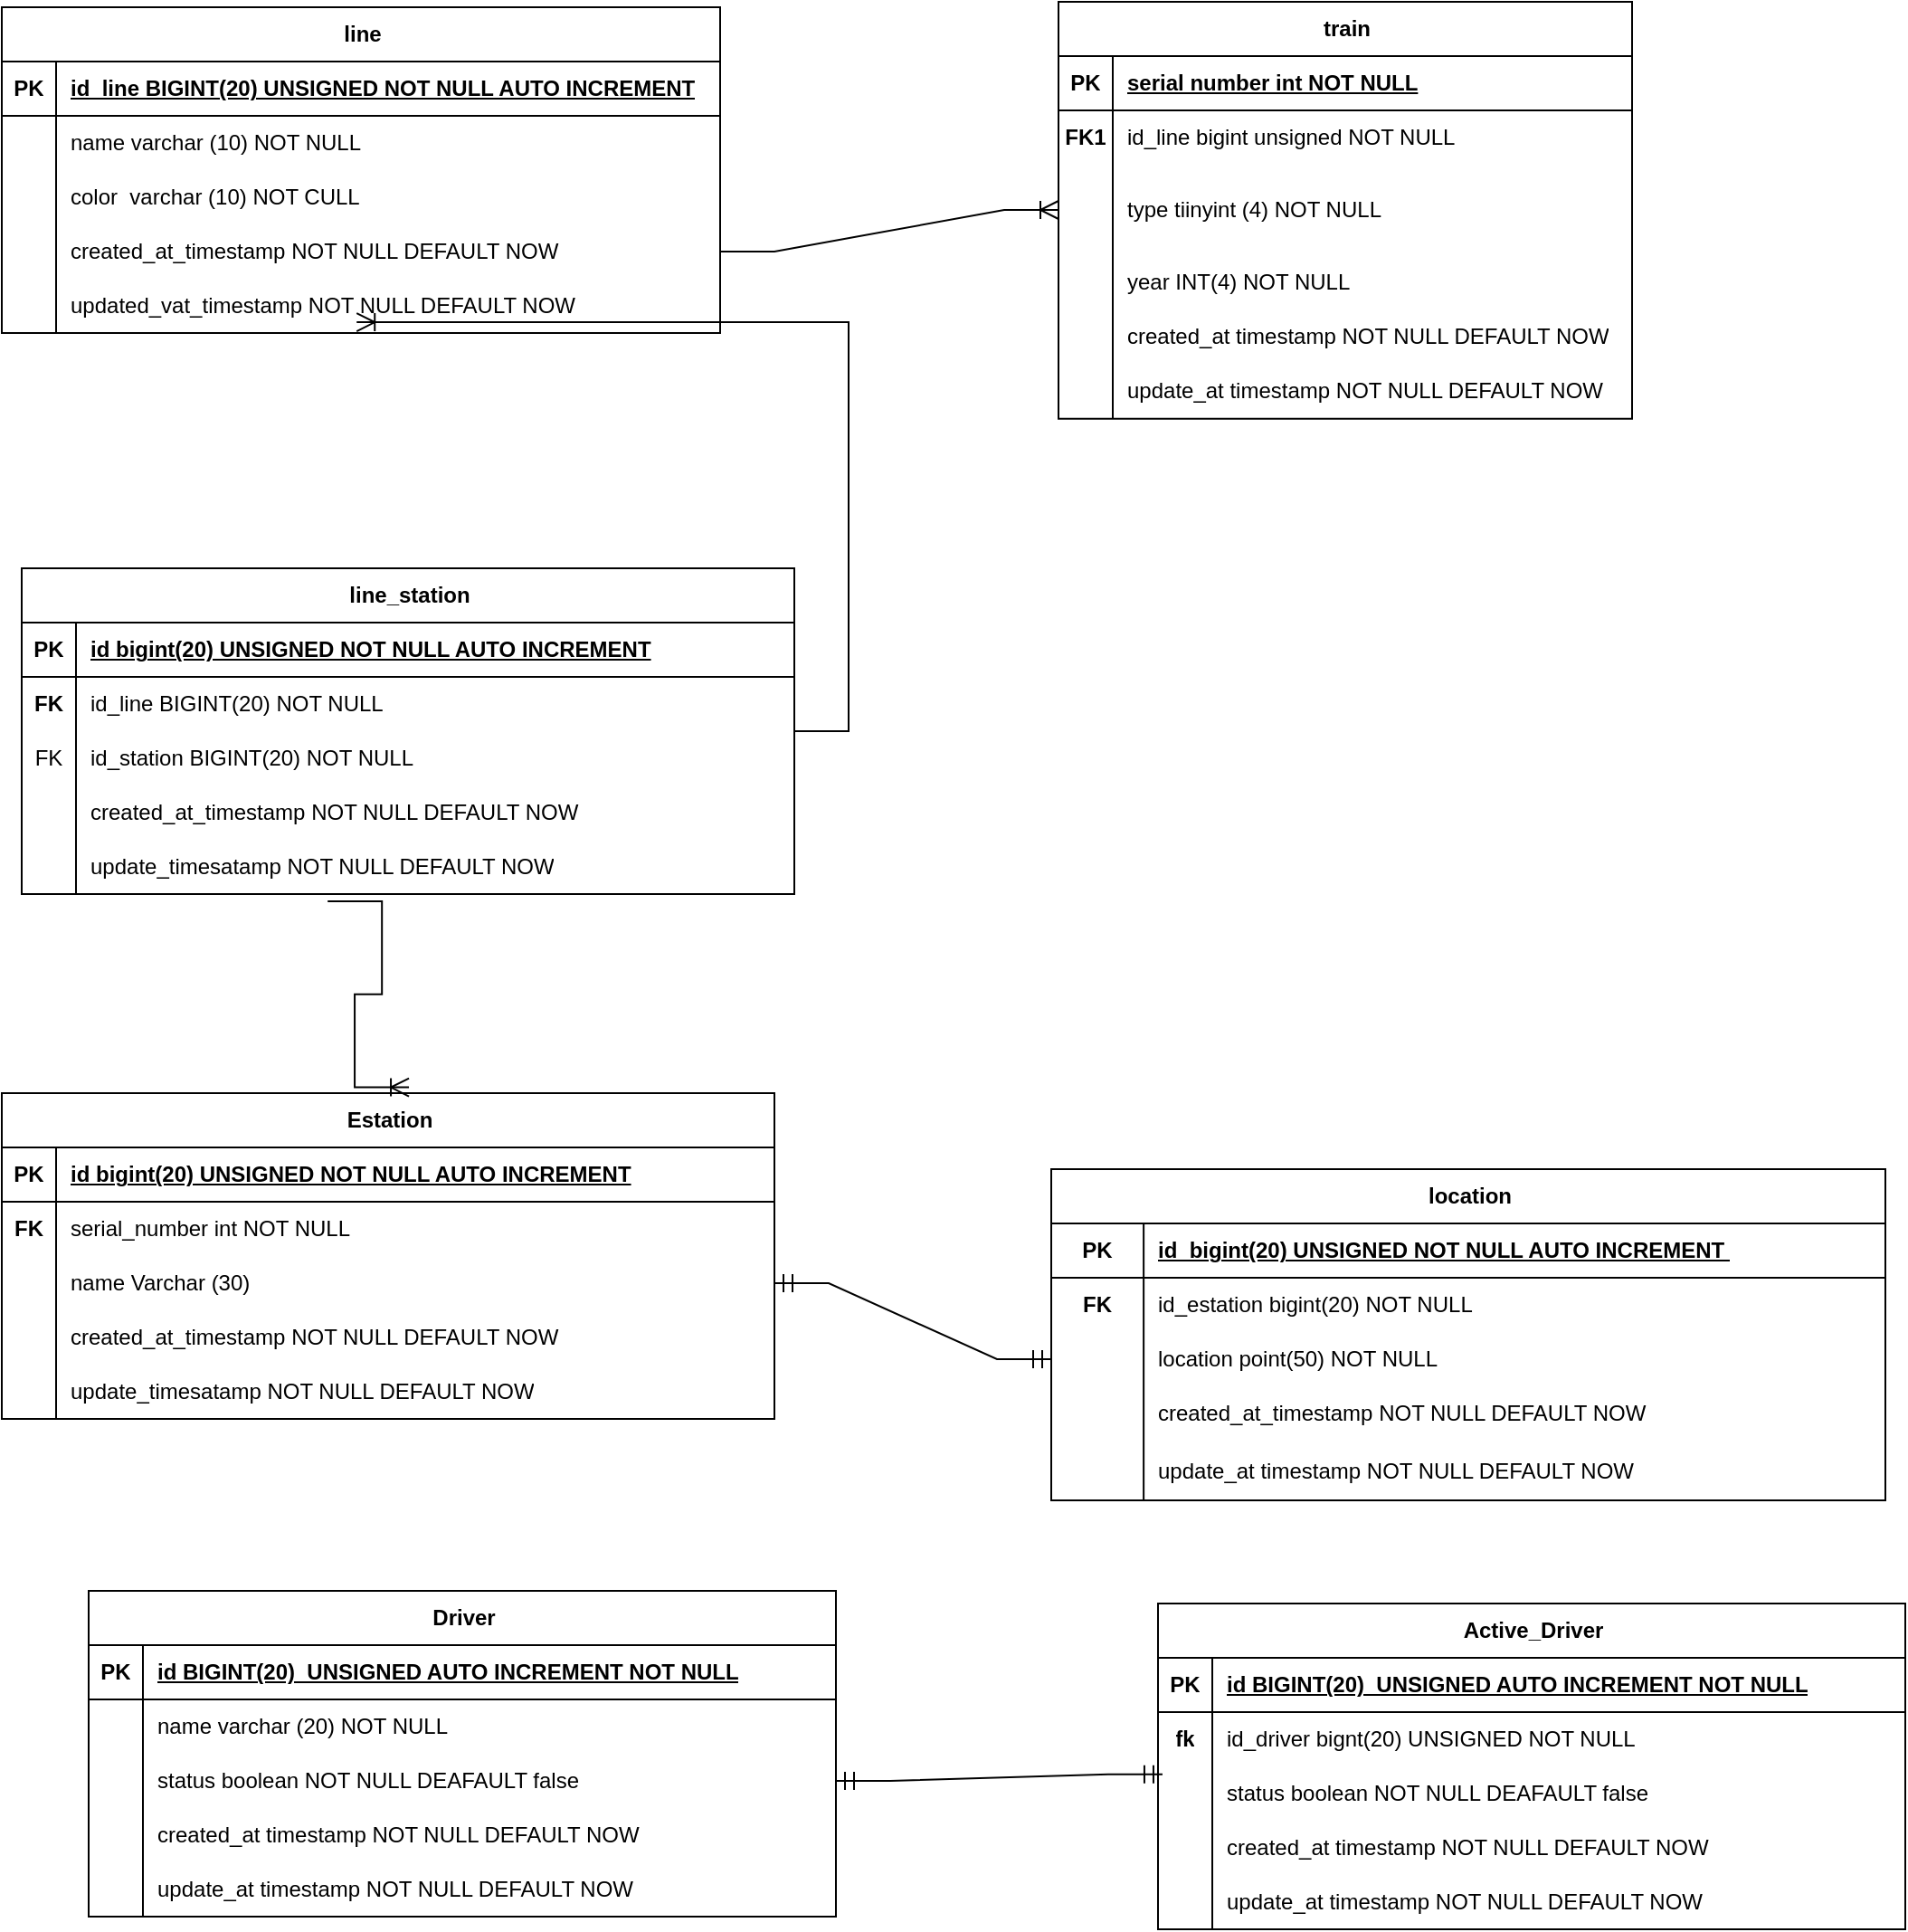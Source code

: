 <mxfile version="23.1.5" type="github">
  <diagram name="Página-1" id="3jNEKiQgSDVsvmGJVpc0">
    <mxGraphModel dx="3400" dy="2549" grid="1" gridSize="10" guides="1" tooltips="1" connect="1" arrows="1" fold="1" page="0" pageScale="1" pageWidth="827" pageHeight="1169" background="none" math="0" shadow="0">
      <root>
        <mxCell id="0" />
        <mxCell id="1" parent="0" />
        <mxCell id="H1KgDIxnZDD6dswt1tPE-1" value="line" style="shape=table;startSize=30;container=1;collapsible=1;childLayout=tableLayout;fixedRows=1;rowLines=0;fontStyle=1;align=center;resizeLast=1;html=1;" vertex="1" parent="1">
          <mxGeometry x="-271" y="-640" width="397" height="180" as="geometry" />
        </mxCell>
        <mxCell id="H1KgDIxnZDD6dswt1tPE-2" value="" style="shape=tableRow;horizontal=0;startSize=0;swimlaneHead=0;swimlaneBody=0;fillColor=none;collapsible=0;dropTarget=0;points=[[0,0.5],[1,0.5]];portConstraint=eastwest;top=0;left=0;right=0;bottom=1;" vertex="1" parent="H1KgDIxnZDD6dswt1tPE-1">
          <mxGeometry y="30" width="397" height="30" as="geometry" />
        </mxCell>
        <mxCell id="H1KgDIxnZDD6dswt1tPE-3" value="PK" style="shape=partialRectangle;connectable=0;fillColor=none;top=0;left=0;bottom=0;right=0;fontStyle=1;overflow=hidden;whiteSpace=wrap;html=1;" vertex="1" parent="H1KgDIxnZDD6dswt1tPE-2">
          <mxGeometry width="30" height="30" as="geometry">
            <mxRectangle width="30" height="30" as="alternateBounds" />
          </mxGeometry>
        </mxCell>
        <mxCell id="H1KgDIxnZDD6dswt1tPE-4" value="id_line BIGINT(20) UNSIGNED NOT NULL AUTO INCREMENT" style="shape=partialRectangle;connectable=0;fillColor=none;top=0;left=0;bottom=0;right=0;align=left;spacingLeft=6;fontStyle=5;overflow=hidden;whiteSpace=wrap;html=1;" vertex="1" parent="H1KgDIxnZDD6dswt1tPE-2">
          <mxGeometry x="30" width="367" height="30" as="geometry">
            <mxRectangle width="367" height="30" as="alternateBounds" />
          </mxGeometry>
        </mxCell>
        <mxCell id="H1KgDIxnZDD6dswt1tPE-5" value="" style="shape=tableRow;horizontal=0;startSize=0;swimlaneHead=0;swimlaneBody=0;fillColor=none;collapsible=0;dropTarget=0;points=[[0,0.5],[1,0.5]];portConstraint=eastwest;top=0;left=0;right=0;bottom=0;" vertex="1" parent="H1KgDIxnZDD6dswt1tPE-1">
          <mxGeometry y="60" width="397" height="30" as="geometry" />
        </mxCell>
        <mxCell id="H1KgDIxnZDD6dswt1tPE-6" value="" style="shape=partialRectangle;connectable=0;fillColor=none;top=0;left=0;bottom=0;right=0;editable=1;overflow=hidden;whiteSpace=wrap;html=1;" vertex="1" parent="H1KgDIxnZDD6dswt1tPE-5">
          <mxGeometry width="30" height="30" as="geometry">
            <mxRectangle width="30" height="30" as="alternateBounds" />
          </mxGeometry>
        </mxCell>
        <mxCell id="H1KgDIxnZDD6dswt1tPE-7" value="name varchar (10) NOT NULL" style="shape=partialRectangle;connectable=0;fillColor=none;top=0;left=0;bottom=0;right=0;align=left;spacingLeft=6;overflow=hidden;whiteSpace=wrap;html=1;" vertex="1" parent="H1KgDIxnZDD6dswt1tPE-5">
          <mxGeometry x="30" width="367" height="30" as="geometry">
            <mxRectangle width="367" height="30" as="alternateBounds" />
          </mxGeometry>
        </mxCell>
        <mxCell id="H1KgDIxnZDD6dswt1tPE-8" value="" style="shape=tableRow;horizontal=0;startSize=0;swimlaneHead=0;swimlaneBody=0;fillColor=none;collapsible=0;dropTarget=0;points=[[0,0.5],[1,0.5]];portConstraint=eastwest;top=0;left=0;right=0;bottom=0;" vertex="1" parent="H1KgDIxnZDD6dswt1tPE-1">
          <mxGeometry y="90" width="397" height="30" as="geometry" />
        </mxCell>
        <mxCell id="H1KgDIxnZDD6dswt1tPE-9" value="" style="shape=partialRectangle;connectable=0;fillColor=none;top=0;left=0;bottom=0;right=0;editable=1;overflow=hidden;whiteSpace=wrap;html=1;" vertex="1" parent="H1KgDIxnZDD6dswt1tPE-8">
          <mxGeometry width="30" height="30" as="geometry">
            <mxRectangle width="30" height="30" as="alternateBounds" />
          </mxGeometry>
        </mxCell>
        <mxCell id="H1KgDIxnZDD6dswt1tPE-10" value="color&amp;nbsp; varchar (10) NOT CULL" style="shape=partialRectangle;connectable=0;fillColor=none;top=0;left=0;bottom=0;right=0;align=left;spacingLeft=6;overflow=hidden;whiteSpace=wrap;html=1;" vertex="1" parent="H1KgDIxnZDD6dswt1tPE-8">
          <mxGeometry x="30" width="367" height="30" as="geometry">
            <mxRectangle width="367" height="30" as="alternateBounds" />
          </mxGeometry>
        </mxCell>
        <mxCell id="H1KgDIxnZDD6dswt1tPE-11" value="" style="shape=tableRow;horizontal=0;startSize=0;swimlaneHead=0;swimlaneBody=0;fillColor=none;collapsible=0;dropTarget=0;points=[[0,0.5],[1,0.5]];portConstraint=eastwest;top=0;left=0;right=0;bottom=0;" vertex="1" parent="H1KgDIxnZDD6dswt1tPE-1">
          <mxGeometry y="120" width="397" height="30" as="geometry" />
        </mxCell>
        <mxCell id="H1KgDIxnZDD6dswt1tPE-12" value="" style="shape=partialRectangle;connectable=0;fillColor=none;top=0;left=0;bottom=0;right=0;editable=1;overflow=hidden;whiteSpace=wrap;html=1;" vertex="1" parent="H1KgDIxnZDD6dswt1tPE-11">
          <mxGeometry width="30" height="30" as="geometry">
            <mxRectangle width="30" height="30" as="alternateBounds" />
          </mxGeometry>
        </mxCell>
        <mxCell id="H1KgDIxnZDD6dswt1tPE-13" value="created_at_timestamp NOT NULL DEFAULT NOW" style="shape=partialRectangle;connectable=0;fillColor=none;top=0;left=0;bottom=0;right=0;align=left;spacingLeft=6;overflow=hidden;whiteSpace=wrap;html=1;" vertex="1" parent="H1KgDIxnZDD6dswt1tPE-11">
          <mxGeometry x="30" width="367" height="30" as="geometry">
            <mxRectangle width="367" height="30" as="alternateBounds" />
          </mxGeometry>
        </mxCell>
        <mxCell id="H1KgDIxnZDD6dswt1tPE-63" value="" style="shape=tableRow;horizontal=0;startSize=0;swimlaneHead=0;swimlaneBody=0;fillColor=none;collapsible=0;dropTarget=0;points=[[0,0.5],[1,0.5]];portConstraint=eastwest;top=0;left=0;right=0;bottom=0;" vertex="1" parent="H1KgDIxnZDD6dswt1tPE-1">
          <mxGeometry y="150" width="397" height="30" as="geometry" />
        </mxCell>
        <mxCell id="H1KgDIxnZDD6dswt1tPE-64" value="" style="shape=partialRectangle;connectable=0;fillColor=none;top=0;left=0;bottom=0;right=0;editable=1;overflow=hidden;whiteSpace=wrap;html=1;" vertex="1" parent="H1KgDIxnZDD6dswt1tPE-63">
          <mxGeometry width="30" height="30" as="geometry">
            <mxRectangle width="30" height="30" as="alternateBounds" />
          </mxGeometry>
        </mxCell>
        <mxCell id="H1KgDIxnZDD6dswt1tPE-65" value="updated_vat_timestamp NOT NULL DEFAULT NOW" style="shape=partialRectangle;connectable=0;fillColor=none;top=0;left=0;bottom=0;right=0;align=left;spacingLeft=6;overflow=hidden;whiteSpace=wrap;html=1;" vertex="1" parent="H1KgDIxnZDD6dswt1tPE-63">
          <mxGeometry x="30" width="367" height="30" as="geometry">
            <mxRectangle width="367" height="30" as="alternateBounds" />
          </mxGeometry>
        </mxCell>
        <mxCell id="H1KgDIxnZDD6dswt1tPE-70" value="train" style="shape=table;startSize=30;container=1;collapsible=1;childLayout=tableLayout;fixedRows=1;rowLines=0;fontStyle=1;align=center;resizeLast=1;html=1;" vertex="1" parent="1">
          <mxGeometry x="313" y="-643" width="317" height="230.35" as="geometry" />
        </mxCell>
        <mxCell id="H1KgDIxnZDD6dswt1tPE-71" value="" style="shape=tableRow;horizontal=0;startSize=0;swimlaneHead=0;swimlaneBody=0;fillColor=none;collapsible=0;dropTarget=0;points=[[0,0.5],[1,0.5]];portConstraint=eastwest;top=0;left=0;right=0;bottom=1;" vertex="1" parent="H1KgDIxnZDD6dswt1tPE-70">
          <mxGeometry y="30" width="317" height="30" as="geometry" />
        </mxCell>
        <mxCell id="H1KgDIxnZDD6dswt1tPE-72" value="PK" style="shape=partialRectangle;connectable=0;fillColor=none;top=0;left=0;bottom=0;right=0;fontStyle=1;overflow=hidden;whiteSpace=wrap;html=1;" vertex="1" parent="H1KgDIxnZDD6dswt1tPE-71">
          <mxGeometry width="30" height="30" as="geometry">
            <mxRectangle width="30" height="30" as="alternateBounds" />
          </mxGeometry>
        </mxCell>
        <mxCell id="H1KgDIxnZDD6dswt1tPE-73" value="serial number int NOT NULL" style="shape=partialRectangle;connectable=0;fillColor=none;top=0;left=0;bottom=0;right=0;align=left;spacingLeft=6;fontStyle=5;overflow=hidden;whiteSpace=wrap;html=1;" vertex="1" parent="H1KgDIxnZDD6dswt1tPE-71">
          <mxGeometry x="30" width="287" height="30" as="geometry">
            <mxRectangle width="287" height="30" as="alternateBounds" />
          </mxGeometry>
        </mxCell>
        <mxCell id="H1KgDIxnZDD6dswt1tPE-74" value="" style="shape=tableRow;horizontal=0;startSize=0;swimlaneHead=0;swimlaneBody=0;fillColor=none;collapsible=0;dropTarget=0;points=[[0,0.5],[1,0.5]];portConstraint=eastwest;top=0;left=0;right=0;bottom=0;" vertex="1" parent="H1KgDIxnZDD6dswt1tPE-70">
          <mxGeometry y="60" width="317" height="30" as="geometry" />
        </mxCell>
        <mxCell id="H1KgDIxnZDD6dswt1tPE-75" value="&lt;b&gt;FK1&lt;/b&gt;" style="shape=partialRectangle;connectable=0;fillColor=none;top=0;left=0;bottom=0;right=0;editable=1;overflow=hidden;whiteSpace=wrap;html=1;" vertex="1" parent="H1KgDIxnZDD6dswt1tPE-74">
          <mxGeometry width="30" height="30" as="geometry">
            <mxRectangle width="30" height="30" as="alternateBounds" />
          </mxGeometry>
        </mxCell>
        <mxCell id="H1KgDIxnZDD6dswt1tPE-76" value="id_line bigint unsigned NOT NULL" style="shape=partialRectangle;connectable=0;fillColor=none;top=0;left=0;bottom=0;right=0;align=left;spacingLeft=6;overflow=hidden;whiteSpace=wrap;html=1;" vertex="1" parent="H1KgDIxnZDD6dswt1tPE-74">
          <mxGeometry x="30" width="287" height="30" as="geometry">
            <mxRectangle width="287" height="30" as="alternateBounds" />
          </mxGeometry>
        </mxCell>
        <mxCell id="H1KgDIxnZDD6dswt1tPE-77" value="" style="shape=tableRow;horizontal=0;startSize=0;swimlaneHead=0;swimlaneBody=0;fillColor=none;collapsible=0;dropTarget=0;points=[[0,0.5],[1,0.5]];portConstraint=eastwest;top=0;left=0;right=0;bottom=0;" vertex="1" parent="H1KgDIxnZDD6dswt1tPE-70">
          <mxGeometry y="90" width="317" height="50" as="geometry" />
        </mxCell>
        <mxCell id="H1KgDIxnZDD6dswt1tPE-78" value="" style="shape=partialRectangle;connectable=0;fillColor=none;top=0;left=0;bottom=0;right=0;editable=1;overflow=hidden;whiteSpace=wrap;html=1;" vertex="1" parent="H1KgDIxnZDD6dswt1tPE-77">
          <mxGeometry width="30" height="50" as="geometry">
            <mxRectangle width="30" height="50" as="alternateBounds" />
          </mxGeometry>
        </mxCell>
        <mxCell id="H1KgDIxnZDD6dswt1tPE-79" value="type tiinyint (4) NOT NULL" style="shape=partialRectangle;connectable=0;fillColor=none;top=0;left=0;bottom=0;right=0;align=left;spacingLeft=6;overflow=hidden;whiteSpace=wrap;html=1;" vertex="1" parent="H1KgDIxnZDD6dswt1tPE-77">
          <mxGeometry x="30" width="287" height="50" as="geometry">
            <mxRectangle width="287" height="50" as="alternateBounds" />
          </mxGeometry>
        </mxCell>
        <mxCell id="H1KgDIxnZDD6dswt1tPE-80" value="" style="shape=tableRow;horizontal=0;startSize=0;swimlaneHead=0;swimlaneBody=0;fillColor=none;collapsible=0;dropTarget=0;points=[[0,0.5],[1,0.5]];portConstraint=eastwest;top=0;left=0;right=0;bottom=0;" vertex="1" parent="H1KgDIxnZDD6dswt1tPE-70">
          <mxGeometry y="140" width="317" height="30" as="geometry" />
        </mxCell>
        <mxCell id="H1KgDIxnZDD6dswt1tPE-81" value="" style="shape=partialRectangle;connectable=0;fillColor=none;top=0;left=0;bottom=0;right=0;editable=1;overflow=hidden;whiteSpace=wrap;html=1;" vertex="1" parent="H1KgDIxnZDD6dswt1tPE-80">
          <mxGeometry width="30" height="30" as="geometry">
            <mxRectangle width="30" height="30" as="alternateBounds" />
          </mxGeometry>
        </mxCell>
        <mxCell id="H1KgDIxnZDD6dswt1tPE-82" value="year INT(4) NOT NULL" style="shape=partialRectangle;connectable=0;fillColor=none;top=0;left=0;bottom=0;right=0;align=left;spacingLeft=6;overflow=hidden;whiteSpace=wrap;html=1;" vertex="1" parent="H1KgDIxnZDD6dswt1tPE-80">
          <mxGeometry x="30" width="287" height="30" as="geometry">
            <mxRectangle width="287" height="30" as="alternateBounds" />
          </mxGeometry>
        </mxCell>
        <mxCell id="H1KgDIxnZDD6dswt1tPE-85" value="" style="shape=tableRow;horizontal=0;startSize=0;swimlaneHead=0;swimlaneBody=0;fillColor=none;collapsible=0;dropTarget=0;points=[[0,0.5],[1,0.5]];portConstraint=eastwest;top=0;left=0;right=0;bottom=0;" vertex="1" parent="H1KgDIxnZDD6dswt1tPE-70">
          <mxGeometry y="170" width="317" height="30" as="geometry" />
        </mxCell>
        <mxCell id="H1KgDIxnZDD6dswt1tPE-86" value="" style="shape=partialRectangle;connectable=0;fillColor=none;top=0;left=0;bottom=0;right=0;editable=1;overflow=hidden;whiteSpace=wrap;html=1;" vertex="1" parent="H1KgDIxnZDD6dswt1tPE-85">
          <mxGeometry width="30" height="30" as="geometry">
            <mxRectangle width="30" height="30" as="alternateBounds" />
          </mxGeometry>
        </mxCell>
        <mxCell id="H1KgDIxnZDD6dswt1tPE-87" value="created_at timestamp NOT NULL DEFAULT NOW" style="shape=partialRectangle;connectable=0;fillColor=none;top=0;left=0;bottom=0;right=0;align=left;spacingLeft=6;overflow=hidden;whiteSpace=wrap;html=1;" vertex="1" parent="H1KgDIxnZDD6dswt1tPE-85">
          <mxGeometry x="30" width="287" height="30" as="geometry">
            <mxRectangle width="287" height="30" as="alternateBounds" />
          </mxGeometry>
        </mxCell>
        <mxCell id="H1KgDIxnZDD6dswt1tPE-88" value="" style="shape=tableRow;horizontal=0;startSize=0;swimlaneHead=0;swimlaneBody=0;fillColor=none;collapsible=0;dropTarget=0;points=[[0,0.5],[1,0.5]];portConstraint=eastwest;top=0;left=0;right=0;bottom=0;" vertex="1" parent="H1KgDIxnZDD6dswt1tPE-70">
          <mxGeometry y="200" width="317" height="30" as="geometry" />
        </mxCell>
        <mxCell id="H1KgDIxnZDD6dswt1tPE-89" value="" style="shape=partialRectangle;connectable=0;fillColor=none;top=0;left=0;bottom=0;right=0;editable=1;overflow=hidden;whiteSpace=wrap;html=1;" vertex="1" parent="H1KgDIxnZDD6dswt1tPE-88">
          <mxGeometry width="30" height="30" as="geometry">
            <mxRectangle width="30" height="30" as="alternateBounds" />
          </mxGeometry>
        </mxCell>
        <mxCell id="H1KgDIxnZDD6dswt1tPE-90" value="update_at timestamp NOT NULL DEFAULT NOW" style="shape=partialRectangle;connectable=0;fillColor=none;top=0;left=0;bottom=0;right=0;align=left;spacingLeft=6;overflow=hidden;whiteSpace=wrap;html=1;" vertex="1" parent="H1KgDIxnZDD6dswt1tPE-88">
          <mxGeometry x="30" width="287" height="30" as="geometry">
            <mxRectangle width="287" height="30" as="alternateBounds" />
          </mxGeometry>
        </mxCell>
        <mxCell id="H1KgDIxnZDD6dswt1tPE-91" value="Estation" style="shape=table;startSize=30;container=1;collapsible=1;childLayout=tableLayout;fixedRows=1;rowLines=0;fontStyle=1;align=center;resizeLast=1;html=1;" vertex="1" parent="1">
          <mxGeometry x="-271" y="-40" width="427" height="180" as="geometry" />
        </mxCell>
        <mxCell id="H1KgDIxnZDD6dswt1tPE-92" value="" style="shape=tableRow;horizontal=0;startSize=0;swimlaneHead=0;swimlaneBody=0;fillColor=none;collapsible=0;dropTarget=0;points=[[0,0.5],[1,0.5]];portConstraint=eastwest;top=0;left=0;right=0;bottom=1;" vertex="1" parent="H1KgDIxnZDD6dswt1tPE-91">
          <mxGeometry y="30" width="427" height="30" as="geometry" />
        </mxCell>
        <mxCell id="H1KgDIxnZDD6dswt1tPE-93" value="PK" style="shape=partialRectangle;connectable=0;fillColor=none;top=0;left=0;bottom=0;right=0;fontStyle=1;overflow=hidden;whiteSpace=wrap;html=1;" vertex="1" parent="H1KgDIxnZDD6dswt1tPE-92">
          <mxGeometry width="30" height="30" as="geometry">
            <mxRectangle width="30" height="30" as="alternateBounds" />
          </mxGeometry>
        </mxCell>
        <mxCell id="H1KgDIxnZDD6dswt1tPE-94" value="id bigint(20) UNSIGNED NOT NULL AUTO INCREMENT" style="shape=partialRectangle;connectable=0;fillColor=none;top=0;left=0;bottom=0;right=0;align=left;spacingLeft=6;fontStyle=5;overflow=hidden;whiteSpace=wrap;html=1;" vertex="1" parent="H1KgDIxnZDD6dswt1tPE-92">
          <mxGeometry x="30" width="397" height="30" as="geometry">
            <mxRectangle width="397" height="30" as="alternateBounds" />
          </mxGeometry>
        </mxCell>
        <mxCell id="H1KgDIxnZDD6dswt1tPE-95" value="" style="shape=tableRow;horizontal=0;startSize=0;swimlaneHead=0;swimlaneBody=0;fillColor=none;collapsible=0;dropTarget=0;points=[[0,0.5],[1,0.5]];portConstraint=eastwest;top=0;left=0;right=0;bottom=0;" vertex="1" parent="H1KgDIxnZDD6dswt1tPE-91">
          <mxGeometry y="60" width="427" height="30" as="geometry" />
        </mxCell>
        <mxCell id="H1KgDIxnZDD6dswt1tPE-96" value="&lt;b&gt;FK&lt;/b&gt;" style="shape=partialRectangle;connectable=0;fillColor=none;top=0;left=0;bottom=0;right=0;editable=1;overflow=hidden;whiteSpace=wrap;html=1;" vertex="1" parent="H1KgDIxnZDD6dswt1tPE-95">
          <mxGeometry width="30" height="30" as="geometry">
            <mxRectangle width="30" height="30" as="alternateBounds" />
          </mxGeometry>
        </mxCell>
        <mxCell id="H1KgDIxnZDD6dswt1tPE-97" value="serial_number int NOT NULL" style="shape=partialRectangle;connectable=0;fillColor=none;top=0;left=0;bottom=0;right=0;align=left;spacingLeft=6;overflow=hidden;whiteSpace=wrap;html=1;" vertex="1" parent="H1KgDIxnZDD6dswt1tPE-95">
          <mxGeometry x="30" width="397" height="30" as="geometry">
            <mxRectangle width="397" height="30" as="alternateBounds" />
          </mxGeometry>
        </mxCell>
        <mxCell id="H1KgDIxnZDD6dswt1tPE-133" value="" style="shape=tableRow;horizontal=0;startSize=0;swimlaneHead=0;swimlaneBody=0;fillColor=none;collapsible=0;dropTarget=0;points=[[0,0.5],[1,0.5]];portConstraint=eastwest;top=0;left=0;right=0;bottom=0;" vertex="1" parent="H1KgDIxnZDD6dswt1tPE-91">
          <mxGeometry y="90" width="427" height="30" as="geometry" />
        </mxCell>
        <mxCell id="H1KgDIxnZDD6dswt1tPE-134" value="" style="shape=partialRectangle;connectable=0;fillColor=none;top=0;left=0;bottom=0;right=0;editable=1;overflow=hidden;whiteSpace=wrap;html=1;" vertex="1" parent="H1KgDIxnZDD6dswt1tPE-133">
          <mxGeometry width="30" height="30" as="geometry">
            <mxRectangle width="30" height="30" as="alternateBounds" />
          </mxGeometry>
        </mxCell>
        <mxCell id="H1KgDIxnZDD6dswt1tPE-135" value="name Varchar (30)" style="shape=partialRectangle;connectable=0;fillColor=none;top=0;left=0;bottom=0;right=0;align=left;spacingLeft=6;overflow=hidden;whiteSpace=wrap;html=1;" vertex="1" parent="H1KgDIxnZDD6dswt1tPE-133">
          <mxGeometry x="30" width="397" height="30" as="geometry">
            <mxRectangle width="397" height="30" as="alternateBounds" />
          </mxGeometry>
        </mxCell>
        <mxCell id="H1KgDIxnZDD6dswt1tPE-98" value="" style="shape=tableRow;horizontal=0;startSize=0;swimlaneHead=0;swimlaneBody=0;fillColor=none;collapsible=0;dropTarget=0;points=[[0,0.5],[1,0.5]];portConstraint=eastwest;top=0;left=0;right=0;bottom=0;" vertex="1" parent="H1KgDIxnZDD6dswt1tPE-91">
          <mxGeometry y="120" width="427" height="30" as="geometry" />
        </mxCell>
        <mxCell id="H1KgDIxnZDD6dswt1tPE-99" value="" style="shape=partialRectangle;connectable=0;fillColor=none;top=0;left=0;bottom=0;right=0;editable=1;overflow=hidden;whiteSpace=wrap;html=1;" vertex="1" parent="H1KgDIxnZDD6dswt1tPE-98">
          <mxGeometry width="30" height="30" as="geometry">
            <mxRectangle width="30" height="30" as="alternateBounds" />
          </mxGeometry>
        </mxCell>
        <mxCell id="H1KgDIxnZDD6dswt1tPE-100" value="created_at_timestamp NOT NULL DEFAULT NOW&amp;nbsp;" style="shape=partialRectangle;connectable=0;fillColor=none;top=0;left=0;bottom=0;right=0;align=left;spacingLeft=6;overflow=hidden;whiteSpace=wrap;html=1;" vertex="1" parent="H1KgDIxnZDD6dswt1tPE-98">
          <mxGeometry x="30" width="397" height="30" as="geometry">
            <mxRectangle width="397" height="30" as="alternateBounds" />
          </mxGeometry>
        </mxCell>
        <mxCell id="H1KgDIxnZDD6dswt1tPE-101" value="" style="shape=tableRow;horizontal=0;startSize=0;swimlaneHead=0;swimlaneBody=0;fillColor=none;collapsible=0;dropTarget=0;points=[[0,0.5],[1,0.5]];portConstraint=eastwest;top=0;left=0;right=0;bottom=0;" vertex="1" parent="H1KgDIxnZDD6dswt1tPE-91">
          <mxGeometry y="150" width="427" height="30" as="geometry" />
        </mxCell>
        <mxCell id="H1KgDIxnZDD6dswt1tPE-102" value="" style="shape=partialRectangle;connectable=0;fillColor=none;top=0;left=0;bottom=0;right=0;editable=1;overflow=hidden;whiteSpace=wrap;html=1;" vertex="1" parent="H1KgDIxnZDD6dswt1tPE-101">
          <mxGeometry width="30" height="30" as="geometry">
            <mxRectangle width="30" height="30" as="alternateBounds" />
          </mxGeometry>
        </mxCell>
        <mxCell id="H1KgDIxnZDD6dswt1tPE-103" value="update_timesatamp NOT NULL DEFAULT NOW" style="shape=partialRectangle;connectable=0;fillColor=none;top=0;left=0;bottom=0;right=0;align=left;spacingLeft=6;overflow=hidden;whiteSpace=wrap;html=1;" vertex="1" parent="H1KgDIxnZDD6dswt1tPE-101">
          <mxGeometry x="30" width="397" height="30" as="geometry">
            <mxRectangle width="397" height="30" as="alternateBounds" />
          </mxGeometry>
        </mxCell>
        <mxCell id="H1KgDIxnZDD6dswt1tPE-104" value="location" style="shape=table;startSize=30;container=1;collapsible=1;childLayout=tableLayout;fixedRows=1;rowLines=0;fontStyle=1;align=center;resizeLast=1;html=1;" vertex="1" parent="1">
          <mxGeometry x="309" y="2" width="461" height="183" as="geometry" />
        </mxCell>
        <mxCell id="H1KgDIxnZDD6dswt1tPE-105" value="" style="shape=tableRow;horizontal=0;startSize=0;swimlaneHead=0;swimlaneBody=0;fillColor=none;collapsible=0;dropTarget=0;points=[[0,0.5],[1,0.5]];portConstraint=eastwest;top=0;left=0;right=0;bottom=1;" vertex="1" parent="H1KgDIxnZDD6dswt1tPE-104">
          <mxGeometry y="30" width="461" height="30" as="geometry" />
        </mxCell>
        <mxCell id="H1KgDIxnZDD6dswt1tPE-106" value="PK" style="shape=partialRectangle;connectable=0;fillColor=none;top=0;left=0;bottom=0;right=0;fontStyle=1;overflow=hidden;whiteSpace=wrap;html=1;" vertex="1" parent="H1KgDIxnZDD6dswt1tPE-105">
          <mxGeometry width="51.061" height="30" as="geometry">
            <mxRectangle width="51.061" height="30" as="alternateBounds" />
          </mxGeometry>
        </mxCell>
        <mxCell id="H1KgDIxnZDD6dswt1tPE-107" value="id&amp;nbsp; bigint(20) UNSIGNED NOT NULL AUTO INCREMENT&amp;nbsp;" style="shape=partialRectangle;connectable=0;fillColor=none;top=0;left=0;bottom=0;right=0;align=left;spacingLeft=6;fontStyle=5;overflow=hidden;whiteSpace=wrap;html=1;" vertex="1" parent="H1KgDIxnZDD6dswt1tPE-105">
          <mxGeometry x="51.061" width="409.939" height="30" as="geometry">
            <mxRectangle width="409.939" height="30" as="alternateBounds" />
          </mxGeometry>
        </mxCell>
        <mxCell id="H1KgDIxnZDD6dswt1tPE-108" value="" style="shape=tableRow;horizontal=0;startSize=0;swimlaneHead=0;swimlaneBody=0;fillColor=none;collapsible=0;dropTarget=0;points=[[0,0.5],[1,0.5]];portConstraint=eastwest;top=0;left=0;right=0;bottom=0;" vertex="1" parent="H1KgDIxnZDD6dswt1tPE-104">
          <mxGeometry y="60" width="461" height="30" as="geometry" />
        </mxCell>
        <mxCell id="H1KgDIxnZDD6dswt1tPE-109" value="&lt;b&gt;FK&lt;/b&gt;" style="shape=partialRectangle;connectable=0;fillColor=none;top=0;left=0;bottom=0;right=0;editable=1;overflow=hidden;whiteSpace=wrap;html=1;" vertex="1" parent="H1KgDIxnZDD6dswt1tPE-108">
          <mxGeometry width="51.061" height="30" as="geometry">
            <mxRectangle width="51.061" height="30" as="alternateBounds" />
          </mxGeometry>
        </mxCell>
        <mxCell id="H1KgDIxnZDD6dswt1tPE-110" value="id_estation bigint(20) NOT NULL&amp;nbsp;" style="shape=partialRectangle;connectable=0;fillColor=none;top=0;left=0;bottom=0;right=0;align=left;spacingLeft=6;overflow=hidden;whiteSpace=wrap;html=1;" vertex="1" parent="H1KgDIxnZDD6dswt1tPE-108">
          <mxGeometry x="51.061" width="409.939" height="30" as="geometry">
            <mxRectangle width="409.939" height="30" as="alternateBounds" />
          </mxGeometry>
        </mxCell>
        <mxCell id="H1KgDIxnZDD6dswt1tPE-111" value="" style="shape=tableRow;horizontal=0;startSize=0;swimlaneHead=0;swimlaneBody=0;fillColor=none;collapsible=0;dropTarget=0;points=[[0,0.5],[1,0.5]];portConstraint=eastwest;top=0;left=0;right=0;bottom=0;" vertex="1" parent="H1KgDIxnZDD6dswt1tPE-104">
          <mxGeometry y="90" width="461" height="30" as="geometry" />
        </mxCell>
        <mxCell id="H1KgDIxnZDD6dswt1tPE-112" value="" style="shape=partialRectangle;connectable=0;fillColor=none;top=0;left=0;bottom=0;right=0;editable=1;overflow=hidden;whiteSpace=wrap;html=1;" vertex="1" parent="H1KgDIxnZDD6dswt1tPE-111">
          <mxGeometry width="51.061" height="30" as="geometry">
            <mxRectangle width="51.061" height="30" as="alternateBounds" />
          </mxGeometry>
        </mxCell>
        <mxCell id="H1KgDIxnZDD6dswt1tPE-113" value="location point(50) NOT NULL" style="shape=partialRectangle;connectable=0;fillColor=none;top=0;left=0;bottom=0;right=0;align=left;spacingLeft=6;overflow=hidden;whiteSpace=wrap;html=1;" vertex="1" parent="H1KgDIxnZDD6dswt1tPE-111">
          <mxGeometry x="51.061" width="409.939" height="30" as="geometry">
            <mxRectangle width="409.939" height="30" as="alternateBounds" />
          </mxGeometry>
        </mxCell>
        <mxCell id="H1KgDIxnZDD6dswt1tPE-114" value="" style="shape=tableRow;horizontal=0;startSize=0;swimlaneHead=0;swimlaneBody=0;fillColor=none;collapsible=0;dropTarget=0;points=[[0,0.5],[1,0.5]];portConstraint=eastwest;top=0;left=0;right=0;bottom=0;" vertex="1" parent="H1KgDIxnZDD6dswt1tPE-104">
          <mxGeometry y="120" width="461" height="30" as="geometry" />
        </mxCell>
        <mxCell id="H1KgDIxnZDD6dswt1tPE-115" value="" style="shape=partialRectangle;connectable=0;fillColor=none;top=0;left=0;bottom=0;right=0;editable=1;overflow=hidden;whiteSpace=wrap;html=1;" vertex="1" parent="H1KgDIxnZDD6dswt1tPE-114">
          <mxGeometry width="51.061" height="30" as="geometry">
            <mxRectangle width="51.061" height="30" as="alternateBounds" />
          </mxGeometry>
        </mxCell>
        <mxCell id="H1KgDIxnZDD6dswt1tPE-116" value="created_at_timestamp NOT NULL DEFAULT NOW&amp;nbsp;" style="shape=partialRectangle;connectable=0;fillColor=none;top=0;left=0;bottom=0;right=0;align=left;spacingLeft=6;overflow=hidden;whiteSpace=wrap;html=1;" vertex="1" parent="H1KgDIxnZDD6dswt1tPE-114">
          <mxGeometry x="51.061" width="409.939" height="30" as="geometry">
            <mxRectangle width="409.939" height="30" as="alternateBounds" />
          </mxGeometry>
        </mxCell>
        <mxCell id="H1KgDIxnZDD6dswt1tPE-130" value="" style="shape=tableRow;horizontal=0;startSize=0;swimlaneHead=0;swimlaneBody=0;fillColor=none;collapsible=0;dropTarget=0;points=[[0,0.5],[1,0.5]];portConstraint=eastwest;top=0;left=0;right=0;bottom=0;" vertex="1" parent="H1KgDIxnZDD6dswt1tPE-104">
          <mxGeometry y="150" width="461" height="33" as="geometry" />
        </mxCell>
        <mxCell id="H1KgDIxnZDD6dswt1tPE-131" value="" style="shape=partialRectangle;connectable=0;fillColor=none;top=0;left=0;bottom=0;right=0;editable=1;overflow=hidden;whiteSpace=wrap;html=1;" vertex="1" parent="H1KgDIxnZDD6dswt1tPE-130">
          <mxGeometry width="51.061" height="33" as="geometry">
            <mxRectangle width="51.061" height="33" as="alternateBounds" />
          </mxGeometry>
        </mxCell>
        <mxCell id="H1KgDIxnZDD6dswt1tPE-132" value="update_at timestamp NOT NULL DEFAULT NOW" style="shape=partialRectangle;connectable=0;fillColor=none;top=0;left=0;bottom=0;right=0;align=left;spacingLeft=6;overflow=hidden;whiteSpace=wrap;html=1;" vertex="1" parent="H1KgDIxnZDD6dswt1tPE-130">
          <mxGeometry x="51.061" width="409.939" height="33" as="geometry">
            <mxRectangle width="409.939" height="33" as="alternateBounds" />
          </mxGeometry>
        </mxCell>
        <mxCell id="H1KgDIxnZDD6dswt1tPE-139" value="Driver" style="shape=table;startSize=30;container=1;collapsible=1;childLayout=tableLayout;fixedRows=1;rowLines=0;fontStyle=1;align=center;resizeLast=1;html=1;" vertex="1" parent="1">
          <mxGeometry x="-223" y="235" width="413" height="180" as="geometry" />
        </mxCell>
        <mxCell id="H1KgDIxnZDD6dswt1tPE-140" value="" style="shape=tableRow;horizontal=0;startSize=0;swimlaneHead=0;swimlaneBody=0;fillColor=none;collapsible=0;dropTarget=0;points=[[0,0.5],[1,0.5]];portConstraint=eastwest;top=0;left=0;right=0;bottom=1;" vertex="1" parent="H1KgDIxnZDD6dswt1tPE-139">
          <mxGeometry y="30" width="413" height="30" as="geometry" />
        </mxCell>
        <mxCell id="H1KgDIxnZDD6dswt1tPE-141" value="PK" style="shape=partialRectangle;connectable=0;fillColor=none;top=0;left=0;bottom=0;right=0;fontStyle=1;overflow=hidden;whiteSpace=wrap;html=1;" vertex="1" parent="H1KgDIxnZDD6dswt1tPE-140">
          <mxGeometry width="30" height="30" as="geometry">
            <mxRectangle width="30" height="30" as="alternateBounds" />
          </mxGeometry>
        </mxCell>
        <mxCell id="H1KgDIxnZDD6dswt1tPE-142" value="id BIGINT(20)&amp;nbsp; UNSIGNED AUTO INCREMENT NOT NULL" style="shape=partialRectangle;connectable=0;fillColor=none;top=0;left=0;bottom=0;right=0;align=left;spacingLeft=6;fontStyle=5;overflow=hidden;whiteSpace=wrap;html=1;" vertex="1" parent="H1KgDIxnZDD6dswt1tPE-140">
          <mxGeometry x="30" width="383" height="30" as="geometry">
            <mxRectangle width="383" height="30" as="alternateBounds" />
          </mxGeometry>
        </mxCell>
        <mxCell id="H1KgDIxnZDD6dswt1tPE-143" value="" style="shape=tableRow;horizontal=0;startSize=0;swimlaneHead=0;swimlaneBody=0;fillColor=none;collapsible=0;dropTarget=0;points=[[0,0.5],[1,0.5]];portConstraint=eastwest;top=0;left=0;right=0;bottom=0;" vertex="1" parent="H1KgDIxnZDD6dswt1tPE-139">
          <mxGeometry y="60" width="413" height="30" as="geometry" />
        </mxCell>
        <mxCell id="H1KgDIxnZDD6dswt1tPE-144" value="" style="shape=partialRectangle;connectable=0;fillColor=none;top=0;left=0;bottom=0;right=0;editable=1;overflow=hidden;whiteSpace=wrap;html=1;" vertex="1" parent="H1KgDIxnZDD6dswt1tPE-143">
          <mxGeometry width="30" height="30" as="geometry">
            <mxRectangle width="30" height="30" as="alternateBounds" />
          </mxGeometry>
        </mxCell>
        <mxCell id="H1KgDIxnZDD6dswt1tPE-145" value="name varchar (20) NOT NULL" style="shape=partialRectangle;connectable=0;fillColor=none;top=0;left=0;bottom=0;right=0;align=left;spacingLeft=6;overflow=hidden;whiteSpace=wrap;html=1;" vertex="1" parent="H1KgDIxnZDD6dswt1tPE-143">
          <mxGeometry x="30" width="383" height="30" as="geometry">
            <mxRectangle width="383" height="30" as="alternateBounds" />
          </mxGeometry>
        </mxCell>
        <mxCell id="H1KgDIxnZDD6dswt1tPE-146" value="" style="shape=tableRow;horizontal=0;startSize=0;swimlaneHead=0;swimlaneBody=0;fillColor=none;collapsible=0;dropTarget=0;points=[[0,0.5],[1,0.5]];portConstraint=eastwest;top=0;left=0;right=0;bottom=0;" vertex="1" parent="H1KgDIxnZDD6dswt1tPE-139">
          <mxGeometry y="90" width="413" height="30" as="geometry" />
        </mxCell>
        <mxCell id="H1KgDIxnZDD6dswt1tPE-147" value="" style="shape=partialRectangle;connectable=0;fillColor=none;top=0;left=0;bottom=0;right=0;editable=1;overflow=hidden;whiteSpace=wrap;html=1;" vertex="1" parent="H1KgDIxnZDD6dswt1tPE-146">
          <mxGeometry width="30" height="30" as="geometry">
            <mxRectangle width="30" height="30" as="alternateBounds" />
          </mxGeometry>
        </mxCell>
        <mxCell id="H1KgDIxnZDD6dswt1tPE-148" value="status boolean NOT NULL DEAFAULT false" style="shape=partialRectangle;connectable=0;fillColor=none;top=0;left=0;bottom=0;right=0;align=left;spacingLeft=6;overflow=hidden;whiteSpace=wrap;html=1;" vertex="1" parent="H1KgDIxnZDD6dswt1tPE-146">
          <mxGeometry x="30" width="383" height="30" as="geometry">
            <mxRectangle width="383" height="30" as="alternateBounds" />
          </mxGeometry>
        </mxCell>
        <mxCell id="H1KgDIxnZDD6dswt1tPE-149" value="" style="shape=tableRow;horizontal=0;startSize=0;swimlaneHead=0;swimlaneBody=0;fillColor=none;collapsible=0;dropTarget=0;points=[[0,0.5],[1,0.5]];portConstraint=eastwest;top=0;left=0;right=0;bottom=0;" vertex="1" parent="H1KgDIxnZDD6dswt1tPE-139">
          <mxGeometry y="120" width="413" height="30" as="geometry" />
        </mxCell>
        <mxCell id="H1KgDIxnZDD6dswt1tPE-150" value="" style="shape=partialRectangle;connectable=0;fillColor=none;top=0;left=0;bottom=0;right=0;editable=1;overflow=hidden;whiteSpace=wrap;html=1;" vertex="1" parent="H1KgDIxnZDD6dswt1tPE-149">
          <mxGeometry width="30" height="30" as="geometry">
            <mxRectangle width="30" height="30" as="alternateBounds" />
          </mxGeometry>
        </mxCell>
        <mxCell id="H1KgDIxnZDD6dswt1tPE-151" value="created_at timestamp NOT NULL DEFAULT NOW&amp;nbsp;" style="shape=partialRectangle;connectable=0;fillColor=none;top=0;left=0;bottom=0;right=0;align=left;spacingLeft=6;overflow=hidden;whiteSpace=wrap;html=1;" vertex="1" parent="H1KgDIxnZDD6dswt1tPE-149">
          <mxGeometry x="30" width="383" height="30" as="geometry">
            <mxRectangle width="383" height="30" as="alternateBounds" />
          </mxGeometry>
        </mxCell>
        <mxCell id="H1KgDIxnZDD6dswt1tPE-165" value="" style="shape=tableRow;horizontal=0;startSize=0;swimlaneHead=0;swimlaneBody=0;fillColor=none;collapsible=0;dropTarget=0;points=[[0,0.5],[1,0.5]];portConstraint=eastwest;top=0;left=0;right=0;bottom=0;" vertex="1" parent="H1KgDIxnZDD6dswt1tPE-139">
          <mxGeometry y="150" width="413" height="30" as="geometry" />
        </mxCell>
        <mxCell id="H1KgDIxnZDD6dswt1tPE-166" value="" style="shape=partialRectangle;connectable=0;fillColor=none;top=0;left=0;bottom=0;right=0;editable=1;overflow=hidden;whiteSpace=wrap;html=1;" vertex="1" parent="H1KgDIxnZDD6dswt1tPE-165">
          <mxGeometry width="30" height="30" as="geometry">
            <mxRectangle width="30" height="30" as="alternateBounds" />
          </mxGeometry>
        </mxCell>
        <mxCell id="H1KgDIxnZDD6dswt1tPE-167" value="update_at timestamp NOT NULL DEFAULT NOW&amp;nbsp;" style="shape=partialRectangle;connectable=0;fillColor=none;top=0;left=0;bottom=0;right=0;align=left;spacingLeft=6;overflow=hidden;whiteSpace=wrap;html=1;" vertex="1" parent="H1KgDIxnZDD6dswt1tPE-165">
          <mxGeometry x="30" width="383" height="30" as="geometry">
            <mxRectangle width="383" height="30" as="alternateBounds" />
          </mxGeometry>
        </mxCell>
        <mxCell id="H1KgDIxnZDD6dswt1tPE-184" value="Active_Driver" style="shape=table;startSize=30;container=1;collapsible=1;childLayout=tableLayout;fixedRows=1;rowLines=0;fontStyle=1;align=center;resizeLast=1;html=1;" vertex="1" parent="1">
          <mxGeometry x="368" y="242" width="413" height="180" as="geometry" />
        </mxCell>
        <mxCell id="H1KgDIxnZDD6dswt1tPE-185" value="" style="shape=tableRow;horizontal=0;startSize=0;swimlaneHead=0;swimlaneBody=0;fillColor=none;collapsible=0;dropTarget=0;points=[[0,0.5],[1,0.5]];portConstraint=eastwest;top=0;left=0;right=0;bottom=1;" vertex="1" parent="H1KgDIxnZDD6dswt1tPE-184">
          <mxGeometry y="30" width="413" height="30" as="geometry" />
        </mxCell>
        <mxCell id="H1KgDIxnZDD6dswt1tPE-186" value="PK" style="shape=partialRectangle;connectable=0;fillColor=none;top=0;left=0;bottom=0;right=0;fontStyle=1;overflow=hidden;whiteSpace=wrap;html=1;" vertex="1" parent="H1KgDIxnZDD6dswt1tPE-185">
          <mxGeometry width="30" height="30" as="geometry">
            <mxRectangle width="30" height="30" as="alternateBounds" />
          </mxGeometry>
        </mxCell>
        <mxCell id="H1KgDIxnZDD6dswt1tPE-187" value="id BIGINT(20)&amp;nbsp; UNSIGNED AUTO INCREMENT NOT NULL" style="shape=partialRectangle;connectable=0;fillColor=none;top=0;left=0;bottom=0;right=0;align=left;spacingLeft=6;fontStyle=5;overflow=hidden;whiteSpace=wrap;html=1;" vertex="1" parent="H1KgDIxnZDD6dswt1tPE-185">
          <mxGeometry x="30" width="383" height="30" as="geometry">
            <mxRectangle width="383" height="30" as="alternateBounds" />
          </mxGeometry>
        </mxCell>
        <mxCell id="H1KgDIxnZDD6dswt1tPE-188" value="" style="shape=tableRow;horizontal=0;startSize=0;swimlaneHead=0;swimlaneBody=0;fillColor=none;collapsible=0;dropTarget=0;points=[[0,0.5],[1,0.5]];portConstraint=eastwest;top=0;left=0;right=0;bottom=0;" vertex="1" parent="H1KgDIxnZDD6dswt1tPE-184">
          <mxGeometry y="60" width="413" height="30" as="geometry" />
        </mxCell>
        <mxCell id="H1KgDIxnZDD6dswt1tPE-189" value="&lt;b&gt;fk&lt;/b&gt;" style="shape=partialRectangle;connectable=0;fillColor=none;top=0;left=0;bottom=0;right=0;editable=1;overflow=hidden;whiteSpace=wrap;html=1;" vertex="1" parent="H1KgDIxnZDD6dswt1tPE-188">
          <mxGeometry width="30" height="30" as="geometry">
            <mxRectangle width="30" height="30" as="alternateBounds" />
          </mxGeometry>
        </mxCell>
        <mxCell id="H1KgDIxnZDD6dswt1tPE-190" value="id_driver bignt(20) UNSIGNED NOT NULL" style="shape=partialRectangle;connectable=0;fillColor=none;top=0;left=0;bottom=0;right=0;align=left;spacingLeft=6;overflow=hidden;whiteSpace=wrap;html=1;" vertex="1" parent="H1KgDIxnZDD6dswt1tPE-188">
          <mxGeometry x="30" width="383" height="30" as="geometry">
            <mxRectangle width="383" height="30" as="alternateBounds" />
          </mxGeometry>
        </mxCell>
        <mxCell id="H1KgDIxnZDD6dswt1tPE-191" value="" style="shape=tableRow;horizontal=0;startSize=0;swimlaneHead=0;swimlaneBody=0;fillColor=none;collapsible=0;dropTarget=0;points=[[0,0.5],[1,0.5]];portConstraint=eastwest;top=0;left=0;right=0;bottom=0;" vertex="1" parent="H1KgDIxnZDD6dswt1tPE-184">
          <mxGeometry y="90" width="413" height="30" as="geometry" />
        </mxCell>
        <mxCell id="H1KgDIxnZDD6dswt1tPE-192" value="" style="shape=partialRectangle;connectable=0;fillColor=none;top=0;left=0;bottom=0;right=0;editable=1;overflow=hidden;whiteSpace=wrap;html=1;" vertex="1" parent="H1KgDIxnZDD6dswt1tPE-191">
          <mxGeometry width="30" height="30" as="geometry">
            <mxRectangle width="30" height="30" as="alternateBounds" />
          </mxGeometry>
        </mxCell>
        <mxCell id="H1KgDIxnZDD6dswt1tPE-193" value="status boolean NOT NULL DEAFAULT false" style="shape=partialRectangle;connectable=0;fillColor=none;top=0;left=0;bottom=0;right=0;align=left;spacingLeft=6;overflow=hidden;whiteSpace=wrap;html=1;" vertex="1" parent="H1KgDIxnZDD6dswt1tPE-191">
          <mxGeometry x="30" width="383" height="30" as="geometry">
            <mxRectangle width="383" height="30" as="alternateBounds" />
          </mxGeometry>
        </mxCell>
        <mxCell id="H1KgDIxnZDD6dswt1tPE-194" value="" style="shape=tableRow;horizontal=0;startSize=0;swimlaneHead=0;swimlaneBody=0;fillColor=none;collapsible=0;dropTarget=0;points=[[0,0.5],[1,0.5]];portConstraint=eastwest;top=0;left=0;right=0;bottom=0;" vertex="1" parent="H1KgDIxnZDD6dswt1tPE-184">
          <mxGeometry y="120" width="413" height="30" as="geometry" />
        </mxCell>
        <mxCell id="H1KgDIxnZDD6dswt1tPE-195" value="" style="shape=partialRectangle;connectable=0;fillColor=none;top=0;left=0;bottom=0;right=0;editable=1;overflow=hidden;whiteSpace=wrap;html=1;" vertex="1" parent="H1KgDIxnZDD6dswt1tPE-194">
          <mxGeometry width="30" height="30" as="geometry">
            <mxRectangle width="30" height="30" as="alternateBounds" />
          </mxGeometry>
        </mxCell>
        <mxCell id="H1KgDIxnZDD6dswt1tPE-196" value="created_at timestamp NOT NULL DEFAULT NOW&amp;nbsp;" style="shape=partialRectangle;connectable=0;fillColor=none;top=0;left=0;bottom=0;right=0;align=left;spacingLeft=6;overflow=hidden;whiteSpace=wrap;html=1;" vertex="1" parent="H1KgDIxnZDD6dswt1tPE-194">
          <mxGeometry x="30" width="383" height="30" as="geometry">
            <mxRectangle width="383" height="30" as="alternateBounds" />
          </mxGeometry>
        </mxCell>
        <mxCell id="H1KgDIxnZDD6dswt1tPE-197" value="" style="shape=tableRow;horizontal=0;startSize=0;swimlaneHead=0;swimlaneBody=0;fillColor=none;collapsible=0;dropTarget=0;points=[[0,0.5],[1,0.5]];portConstraint=eastwest;top=0;left=0;right=0;bottom=0;" vertex="1" parent="H1KgDIxnZDD6dswt1tPE-184">
          <mxGeometry y="150" width="413" height="30" as="geometry" />
        </mxCell>
        <mxCell id="H1KgDIxnZDD6dswt1tPE-198" value="" style="shape=partialRectangle;connectable=0;fillColor=none;top=0;left=0;bottom=0;right=0;editable=1;overflow=hidden;whiteSpace=wrap;html=1;" vertex="1" parent="H1KgDIxnZDD6dswt1tPE-197">
          <mxGeometry width="30" height="30" as="geometry">
            <mxRectangle width="30" height="30" as="alternateBounds" />
          </mxGeometry>
        </mxCell>
        <mxCell id="H1KgDIxnZDD6dswt1tPE-199" value="update_at timestamp NOT NULL DEFAULT NOW&amp;nbsp;" style="shape=partialRectangle;connectable=0;fillColor=none;top=0;left=0;bottom=0;right=0;align=left;spacingLeft=6;overflow=hidden;whiteSpace=wrap;html=1;" vertex="1" parent="H1KgDIxnZDD6dswt1tPE-197">
          <mxGeometry x="30" width="383" height="30" as="geometry">
            <mxRectangle width="383" height="30" as="alternateBounds" />
          </mxGeometry>
        </mxCell>
        <mxCell id="H1KgDIxnZDD6dswt1tPE-200" value="" style="edgeStyle=entityRelationEdgeStyle;fontSize=12;html=1;endArrow=ERoneToMany;rounded=0;startSize=8;endSize=8;exitX=1;exitY=0.5;exitDx=0;exitDy=0;entryX=0;entryY=0.5;entryDx=0;entryDy=0;" edge="1" parent="1" source="H1KgDIxnZDD6dswt1tPE-11" target="H1KgDIxnZDD6dswt1tPE-77">
          <mxGeometry width="100" height="100" relative="1" as="geometry">
            <mxPoint x="250" y="-200" as="sourcePoint" />
            <mxPoint x="350" y="-300" as="targetPoint" />
          </mxGeometry>
        </mxCell>
        <mxCell id="H1KgDIxnZDD6dswt1tPE-203" value="" style="edgeStyle=entityRelationEdgeStyle;fontSize=12;html=1;endArrow=ERmandOne;startArrow=ERmandOne;rounded=0;startSize=8;endSize=8;exitX=1;exitY=0.5;exitDx=0;exitDy=0;entryX=0;entryY=0.5;entryDx=0;entryDy=0;" edge="1" parent="1" source="H1KgDIxnZDD6dswt1tPE-133" target="H1KgDIxnZDD6dswt1tPE-111">
          <mxGeometry width="100" height="100" relative="1" as="geometry">
            <mxPoint x="209" y="297" as="sourcePoint" />
            <mxPoint x="309" y="197" as="targetPoint" />
          </mxGeometry>
        </mxCell>
        <mxCell id="H1KgDIxnZDD6dswt1tPE-204" value="" style="edgeStyle=entityRelationEdgeStyle;fontSize=12;html=1;endArrow=ERmandOne;startArrow=ERmandOne;rounded=0;startSize=8;endSize=8;exitX=1;exitY=0.5;exitDx=0;exitDy=0;entryX=0.006;entryY=0.144;entryDx=0;entryDy=0;entryPerimeter=0;" edge="1" parent="1" source="H1KgDIxnZDD6dswt1tPE-146" target="H1KgDIxnZDD6dswt1tPE-191">
          <mxGeometry width="100" height="100" relative="1" as="geometry">
            <mxPoint x="241" y="307" as="sourcePoint" />
            <mxPoint x="353" y="309" as="targetPoint" />
          </mxGeometry>
        </mxCell>
        <mxCell id="H1KgDIxnZDD6dswt1tPE-210" value="line_station" style="shape=table;startSize=30;container=1;collapsible=1;childLayout=tableLayout;fixedRows=1;rowLines=0;fontStyle=1;align=center;resizeLast=1;html=1;" vertex="1" parent="1">
          <mxGeometry x="-260" y="-330" width="427" height="180" as="geometry" />
        </mxCell>
        <mxCell id="H1KgDIxnZDD6dswt1tPE-211" value="" style="shape=tableRow;horizontal=0;startSize=0;swimlaneHead=0;swimlaneBody=0;fillColor=none;collapsible=0;dropTarget=0;points=[[0,0.5],[1,0.5]];portConstraint=eastwest;top=0;left=0;right=0;bottom=1;" vertex="1" parent="H1KgDIxnZDD6dswt1tPE-210">
          <mxGeometry y="30" width="427" height="30" as="geometry" />
        </mxCell>
        <mxCell id="H1KgDIxnZDD6dswt1tPE-212" value="PK" style="shape=partialRectangle;connectable=0;fillColor=none;top=0;left=0;bottom=0;right=0;fontStyle=1;overflow=hidden;whiteSpace=wrap;html=1;" vertex="1" parent="H1KgDIxnZDD6dswt1tPE-211">
          <mxGeometry width="30" height="30" as="geometry">
            <mxRectangle width="30" height="30" as="alternateBounds" />
          </mxGeometry>
        </mxCell>
        <mxCell id="H1KgDIxnZDD6dswt1tPE-213" value="id bigint(20) UNSIGNED NOT NULL AUTO INCREMENT" style="shape=partialRectangle;connectable=0;fillColor=none;top=0;left=0;bottom=0;right=0;align=left;spacingLeft=6;fontStyle=5;overflow=hidden;whiteSpace=wrap;html=1;" vertex="1" parent="H1KgDIxnZDD6dswt1tPE-211">
          <mxGeometry x="30" width="397" height="30" as="geometry">
            <mxRectangle width="397" height="30" as="alternateBounds" />
          </mxGeometry>
        </mxCell>
        <mxCell id="H1KgDIxnZDD6dswt1tPE-214" value="" style="shape=tableRow;horizontal=0;startSize=0;swimlaneHead=0;swimlaneBody=0;fillColor=none;collapsible=0;dropTarget=0;points=[[0,0.5],[1,0.5]];portConstraint=eastwest;top=0;left=0;right=0;bottom=0;" vertex="1" parent="H1KgDIxnZDD6dswt1tPE-210">
          <mxGeometry y="60" width="427" height="30" as="geometry" />
        </mxCell>
        <mxCell id="H1KgDIxnZDD6dswt1tPE-215" value="&lt;b&gt;FK&lt;/b&gt;" style="shape=partialRectangle;connectable=0;fillColor=none;top=0;left=0;bottom=0;right=0;editable=1;overflow=hidden;whiteSpace=wrap;html=1;" vertex="1" parent="H1KgDIxnZDD6dswt1tPE-214">
          <mxGeometry width="30" height="30" as="geometry">
            <mxRectangle width="30" height="30" as="alternateBounds" />
          </mxGeometry>
        </mxCell>
        <mxCell id="H1KgDIxnZDD6dswt1tPE-216" value="id_line BIGINT(20) NOT NULL" style="shape=partialRectangle;connectable=0;fillColor=none;top=0;left=0;bottom=0;right=0;align=left;spacingLeft=6;overflow=hidden;whiteSpace=wrap;html=1;" vertex="1" parent="H1KgDIxnZDD6dswt1tPE-214">
          <mxGeometry x="30" width="397" height="30" as="geometry">
            <mxRectangle width="397" height="30" as="alternateBounds" />
          </mxGeometry>
        </mxCell>
        <mxCell id="H1KgDIxnZDD6dswt1tPE-217" value="" style="shape=tableRow;horizontal=0;startSize=0;swimlaneHead=0;swimlaneBody=0;fillColor=none;collapsible=0;dropTarget=0;points=[[0,0.5],[1,0.5]];portConstraint=eastwest;top=0;left=0;right=0;bottom=0;" vertex="1" parent="H1KgDIxnZDD6dswt1tPE-210">
          <mxGeometry y="90" width="427" height="30" as="geometry" />
        </mxCell>
        <mxCell id="H1KgDIxnZDD6dswt1tPE-218" value="FK" style="shape=partialRectangle;connectable=0;fillColor=none;top=0;left=0;bottom=0;right=0;editable=1;overflow=hidden;whiteSpace=wrap;html=1;" vertex="1" parent="H1KgDIxnZDD6dswt1tPE-217">
          <mxGeometry width="30" height="30" as="geometry">
            <mxRectangle width="30" height="30" as="alternateBounds" />
          </mxGeometry>
        </mxCell>
        <mxCell id="H1KgDIxnZDD6dswt1tPE-219" value="id_station BIGINT(20) NOT NULL" style="shape=partialRectangle;connectable=0;fillColor=none;top=0;left=0;bottom=0;right=0;align=left;spacingLeft=6;overflow=hidden;whiteSpace=wrap;html=1;" vertex="1" parent="H1KgDIxnZDD6dswt1tPE-217">
          <mxGeometry x="30" width="397" height="30" as="geometry">
            <mxRectangle width="397" height="30" as="alternateBounds" />
          </mxGeometry>
        </mxCell>
        <mxCell id="H1KgDIxnZDD6dswt1tPE-220" value="" style="shape=tableRow;horizontal=0;startSize=0;swimlaneHead=0;swimlaneBody=0;fillColor=none;collapsible=0;dropTarget=0;points=[[0,0.5],[1,0.5]];portConstraint=eastwest;top=0;left=0;right=0;bottom=0;" vertex="1" parent="H1KgDIxnZDD6dswt1tPE-210">
          <mxGeometry y="120" width="427" height="30" as="geometry" />
        </mxCell>
        <mxCell id="H1KgDIxnZDD6dswt1tPE-221" value="" style="shape=partialRectangle;connectable=0;fillColor=none;top=0;left=0;bottom=0;right=0;editable=1;overflow=hidden;whiteSpace=wrap;html=1;" vertex="1" parent="H1KgDIxnZDD6dswt1tPE-220">
          <mxGeometry width="30" height="30" as="geometry">
            <mxRectangle width="30" height="30" as="alternateBounds" />
          </mxGeometry>
        </mxCell>
        <mxCell id="H1KgDIxnZDD6dswt1tPE-222" value="created_at_timestamp NOT NULL DEFAULT NOW&amp;nbsp;" style="shape=partialRectangle;connectable=0;fillColor=none;top=0;left=0;bottom=0;right=0;align=left;spacingLeft=6;overflow=hidden;whiteSpace=wrap;html=1;" vertex="1" parent="H1KgDIxnZDD6dswt1tPE-220">
          <mxGeometry x="30" width="397" height="30" as="geometry">
            <mxRectangle width="397" height="30" as="alternateBounds" />
          </mxGeometry>
        </mxCell>
        <mxCell id="H1KgDIxnZDD6dswt1tPE-223" value="" style="shape=tableRow;horizontal=0;startSize=0;swimlaneHead=0;swimlaneBody=0;fillColor=none;collapsible=0;dropTarget=0;points=[[0,0.5],[1,0.5]];portConstraint=eastwest;top=0;left=0;right=0;bottom=0;" vertex="1" parent="H1KgDIxnZDD6dswt1tPE-210">
          <mxGeometry y="150" width="427" height="30" as="geometry" />
        </mxCell>
        <mxCell id="H1KgDIxnZDD6dswt1tPE-224" value="" style="shape=partialRectangle;connectable=0;fillColor=none;top=0;left=0;bottom=0;right=0;editable=1;overflow=hidden;whiteSpace=wrap;html=1;" vertex="1" parent="H1KgDIxnZDD6dswt1tPE-223">
          <mxGeometry width="30" height="30" as="geometry">
            <mxRectangle width="30" height="30" as="alternateBounds" />
          </mxGeometry>
        </mxCell>
        <mxCell id="H1KgDIxnZDD6dswt1tPE-225" value="update_timesatamp NOT NULL DEFAULT NOW" style="shape=partialRectangle;connectable=0;fillColor=none;top=0;left=0;bottom=0;right=0;align=left;spacingLeft=6;overflow=hidden;whiteSpace=wrap;html=1;" vertex="1" parent="H1KgDIxnZDD6dswt1tPE-223">
          <mxGeometry x="30" width="397" height="30" as="geometry">
            <mxRectangle width="397" height="30" as="alternateBounds" />
          </mxGeometry>
        </mxCell>
        <mxCell id="H1KgDIxnZDD6dswt1tPE-227" value="" style="edgeStyle=entityRelationEdgeStyle;fontSize=12;html=1;endArrow=ERoneToMany;rounded=0;startSize=8;endSize=8;entryX=0.494;entryY=0.802;entryDx=0;entryDy=0;entryPerimeter=0;" edge="1" parent="1" source="H1KgDIxnZDD6dswt1tPE-210" target="H1KgDIxnZDD6dswt1tPE-63">
          <mxGeometry width="100" height="100" relative="1" as="geometry">
            <mxPoint x="-107.5" y="-330" as="sourcePoint" />
            <mxPoint x="-7.5" y="-430" as="targetPoint" />
          </mxGeometry>
        </mxCell>
        <mxCell id="H1KgDIxnZDD6dswt1tPE-228" value="" style="edgeStyle=entityRelationEdgeStyle;fontSize=12;html=1;endArrow=ERoneToMany;rounded=0;startSize=8;endSize=8;exitX=0.396;exitY=1.135;exitDx=0;exitDy=0;exitPerimeter=0;entryX=0.527;entryY=-0.018;entryDx=0;entryDy=0;entryPerimeter=0;" edge="1" parent="1" source="H1KgDIxnZDD6dswt1tPE-223" target="H1KgDIxnZDD6dswt1tPE-91">
          <mxGeometry width="100" height="100" relative="1" as="geometry">
            <mxPoint x="-100" y="-180" as="sourcePoint" />
            <mxPoint y="-280" as="targetPoint" />
          </mxGeometry>
        </mxCell>
      </root>
    </mxGraphModel>
  </diagram>
</mxfile>
